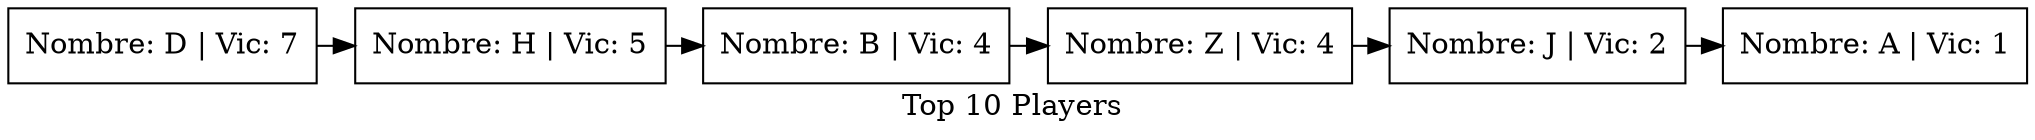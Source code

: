 digraph top{
node [shape=box];
label="Top 10 Players ";
"Nombre: D | Vic: 7"->"Nombre: H | Vic: 5";
"Nombre: H | Vic: 5"->"Nombre: B | Vic: 4";
"Nombre: B | Vic: 4"->"Nombre: Z | Vic: 4";
"Nombre: Z | Vic: 4"->"Nombre: J | Vic: 2";
"Nombre: J | Vic: 2"->"Nombre: A | Vic: 1";
"Nombre: A | Vic: 1";
{rank=same;"Nombre: D | Vic: 7";"Nombre: H | Vic: 5";"Nombre: B | Vic: 4";"Nombre: Z | Vic: 4";"Nombre: J | Vic: 2";"Nombre: A | Vic: 1";}
}
